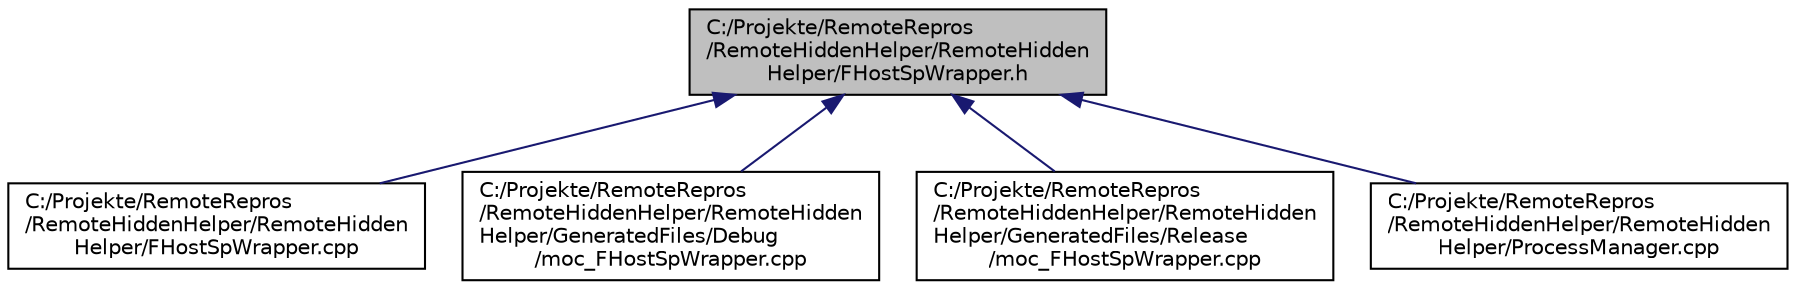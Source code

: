 digraph "C:/Projekte/RemoteRepros/RemoteHiddenHelper/RemoteHiddenHelper/FHostSpWrapper.h"
{
  edge [fontname="Helvetica",fontsize="10",labelfontname="Helvetica",labelfontsize="10"];
  node [fontname="Helvetica",fontsize="10",shape=record];
  Node6 [label="C:/Projekte/RemoteRepros\l/RemoteHiddenHelper/RemoteHidden\lHelper/FHostSpWrapper.h",height=0.2,width=0.4,color="black", fillcolor="grey75", style="filled", fontcolor="black"];
  Node6 -> Node7 [dir="back",color="midnightblue",fontsize="10",style="solid"];
  Node7 [label="C:/Projekte/RemoteRepros\l/RemoteHiddenHelper/RemoteHidden\lHelper/FHostSpWrapper.cpp",height=0.2,width=0.4,color="black", fillcolor="white", style="filled",URL="$_f_host_sp_wrapper_8cpp.html"];
  Node6 -> Node8 [dir="back",color="midnightblue",fontsize="10",style="solid"];
  Node8 [label="C:/Projekte/RemoteRepros\l/RemoteHiddenHelper/RemoteHidden\lHelper/GeneratedFiles/Debug\l/moc_FHostSpWrapper.cpp",height=0.2,width=0.4,color="black", fillcolor="white", style="filled",URL="$_debug_2moc___f_host_sp_wrapper_8cpp.html"];
  Node6 -> Node9 [dir="back",color="midnightblue",fontsize="10",style="solid"];
  Node9 [label="C:/Projekte/RemoteRepros\l/RemoteHiddenHelper/RemoteHidden\lHelper/GeneratedFiles/Release\l/moc_FHostSpWrapper.cpp",height=0.2,width=0.4,color="black", fillcolor="white", style="filled",URL="$_release_2moc___f_host_sp_wrapper_8cpp.html"];
  Node6 -> Node10 [dir="back",color="midnightblue",fontsize="10",style="solid"];
  Node10 [label="C:/Projekte/RemoteRepros\l/RemoteHiddenHelper/RemoteHidden\lHelper/ProcessManager.cpp",height=0.2,width=0.4,color="black", fillcolor="white", style="filled",URL="$_process_manager_8cpp.html"];
}
